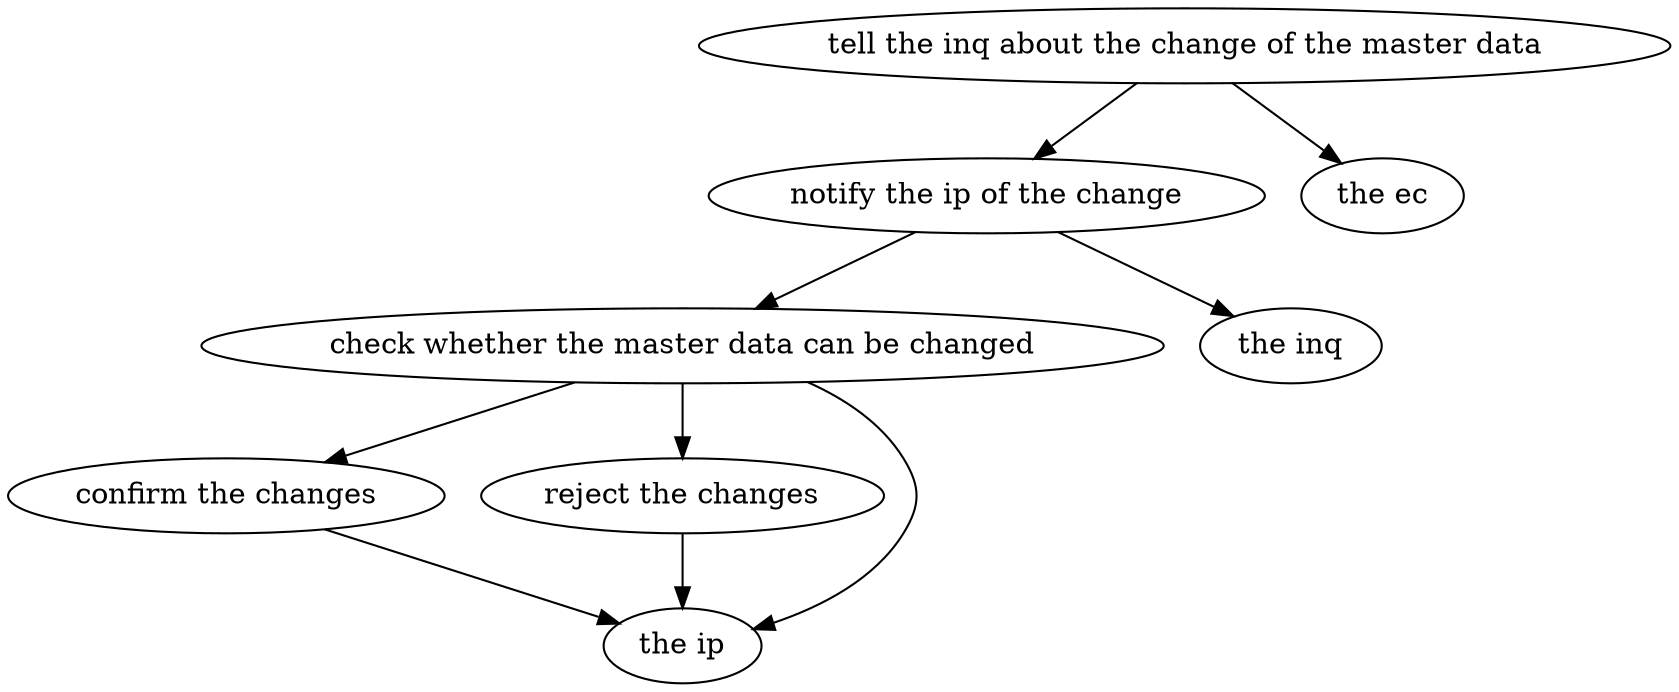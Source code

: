strict digraph "doc-10.12" {
	graph [name="doc-10.12"];
	"tell the inq about the change of the master data"	[attrs="{'type': 'Activity', 'label': 'tell the inq about the change of the master data'}"];
	"notify the ip of the change"	[attrs="{'type': 'Activity', 'label': 'notify the ip of the change'}"];
	"tell the inq about the change of the master data" -> "notify the ip of the change"	[attrs="{'type': 'flow', 'label': 'flow'}"];
	"the ec"	[attrs="{'type': 'Actor', 'label': 'the ec'}"];
	"tell the inq about the change of the master data" -> "the ec"	[attrs="{'type': 'actor performer', 'label': 'actor performer'}"];
	"check whether the master data can be changed"	[attrs="{'type': 'Activity', 'label': 'check whether the master data can be changed'}"];
	"notify the ip of the change" -> "check whether the master data can be changed"	[attrs="{'type': 'flow', 'label': 'flow'}"];
	"the inq"	[attrs="{'type': 'Actor', 'label': 'the inq'}"];
	"notify the ip of the change" -> "the inq"	[attrs="{'type': 'actor performer', 'label': 'actor performer'}"];
	"confirm the changes"	[attrs="{'type': 'Activity', 'label': 'confirm the changes'}"];
	"check whether the master data can be changed" -> "confirm the changes"	[attrs="{'type': 'flow', 'label': 'flow'}"];
	"reject the changes"	[attrs="{'type': 'Activity', 'label': 'reject the changes'}"];
	"check whether the master data can be changed" -> "reject the changes"	[attrs="{'type': 'flow', 'label': 'flow'}"];
	"the ip"	[attrs="{'type': 'Actor', 'label': 'the ip'}"];
	"check whether the master data can be changed" -> "the ip"	[attrs="{'type': 'actor performer', 'label': 'actor performer'}"];
	"confirm the changes" -> "the ip"	[attrs="{'type': 'actor performer', 'label': 'actor performer'}"];
	"reject the changes" -> "the ip"	[attrs="{'type': 'actor performer', 'label': 'actor performer'}"];
}
